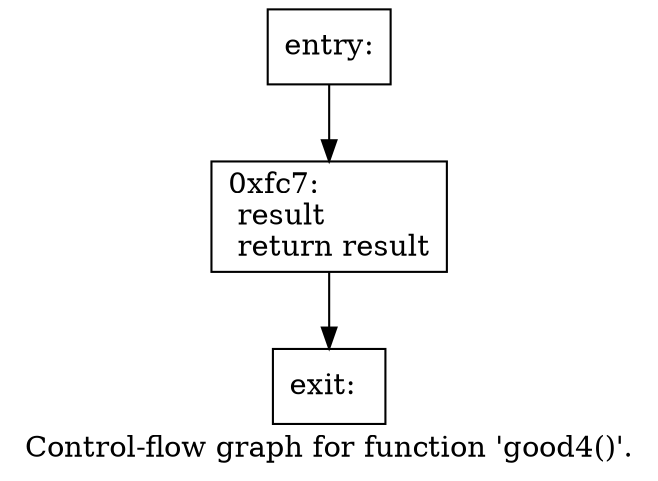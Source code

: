 digraph "Control-flow graph for function 'good4()'." {
  label="Control-flow graph for function 'good4()'.";
  node [shape=record];

  Node07311420 [label="{entry:\l}"];
  Node07311420 -> Node07311300;
  Node07311300 [label="{0xfc7:\l  result\l  return result\l}"];
  Node07311300 -> Node07311810;
  Node07311810 [label="{exit:\l}"];

}
